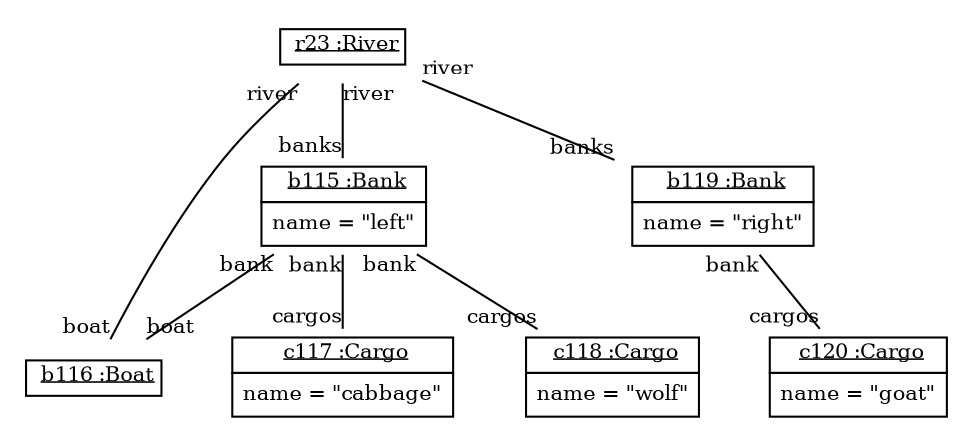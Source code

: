 graph ObjectDiagram {
   node [shape = none, fontsize = 10];
   edge [fontsize = 10];
   compound=true;

r23 [label=<<table border='0' cellborder='1' cellspacing='0'> <tr> <td> <u>r23 :River</u></td></tr></table>>];
b115 [label=<<table border='0' cellborder='1' cellspacing='0'> <tr> <td> <u>b115 :Bank</u></td></tr><tr><td><table border='0' cellborder='0' cellspacing='0'><tr><td align='left'>name = "left"</td></tr></table></td></tr></table>>];
b116 [label=<<table border='0' cellborder='1' cellspacing='0'> <tr> <td> <u>b116 :Boat</u></td></tr></table>>];
c117 [label=<<table border='0' cellborder='1' cellspacing='0'> <tr> <td> <u>c117 :Cargo</u></td></tr><tr><td><table border='0' cellborder='0' cellspacing='0'><tr><td align='left'>name = "cabbage"</td></tr></table></td></tr></table>>];
c118 [label=<<table border='0' cellborder='1' cellspacing='0'> <tr> <td> <u>c118 :Cargo</u></td></tr><tr><td><table border='0' cellborder='0' cellspacing='0'><tr><td align='left'>name = "wolf"</td></tr></table></td></tr></table>>];
b119 [label=<<table border='0' cellborder='1' cellspacing='0'> <tr> <td> <u>b119 :Bank</u></td></tr><tr><td><table border='0' cellborder='0' cellspacing='0'><tr><td align='left'>name = "right"</td></tr></table></td></tr></table>>];
c120 [label=<<table border='0' cellborder='1' cellspacing='0'> <tr> <td> <u>c120 :Cargo</u></td></tr><tr><td><table border='0' cellborder='0' cellspacing='0'><tr><td align='left'>name = "goat"</td></tr></table></td></tr></table>>];

r23 -- b115 [headlabel = "banks" taillabel = "river"];
r23 -- b119 [headlabel = "banks" taillabel = "river"];
r23 -- b116 [headlabel = "boat" taillabel = "river"];
b115 -- b116 [headlabel = "boat" taillabel = "bank"];
b115 -- c117 [headlabel = "cargos" taillabel = "bank"];
b115 -- c118 [headlabel = "cargos" taillabel = "bank"];
b119 -- c120 [headlabel = "cargos" taillabel = "bank"];
}

